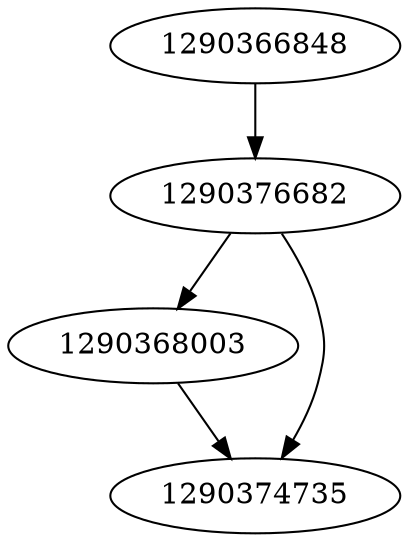 strict digraph  {
1290366848;
1290376682;
1290368003;
1290374735;
1290366848 -> 1290376682;
1290376682 -> 1290368003;
1290376682 -> 1290374735;
1290368003 -> 1290374735;
}
